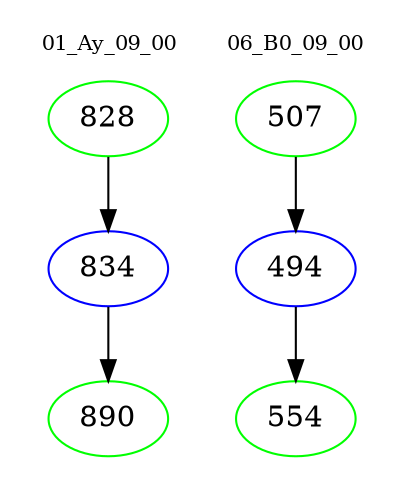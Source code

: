 digraph{
subgraph cluster_0 {
color = white
label = "01_Ay_09_00";
fontsize=10;
T0_828 [label="828", color="green"]
T0_828 -> T0_834 [color="black"]
T0_834 [label="834", color="blue"]
T0_834 -> T0_890 [color="black"]
T0_890 [label="890", color="green"]
}
subgraph cluster_1 {
color = white
label = "06_B0_09_00";
fontsize=10;
T1_507 [label="507", color="green"]
T1_507 -> T1_494 [color="black"]
T1_494 [label="494", color="blue"]
T1_494 -> T1_554 [color="black"]
T1_554 [label="554", color="green"]
}
}
